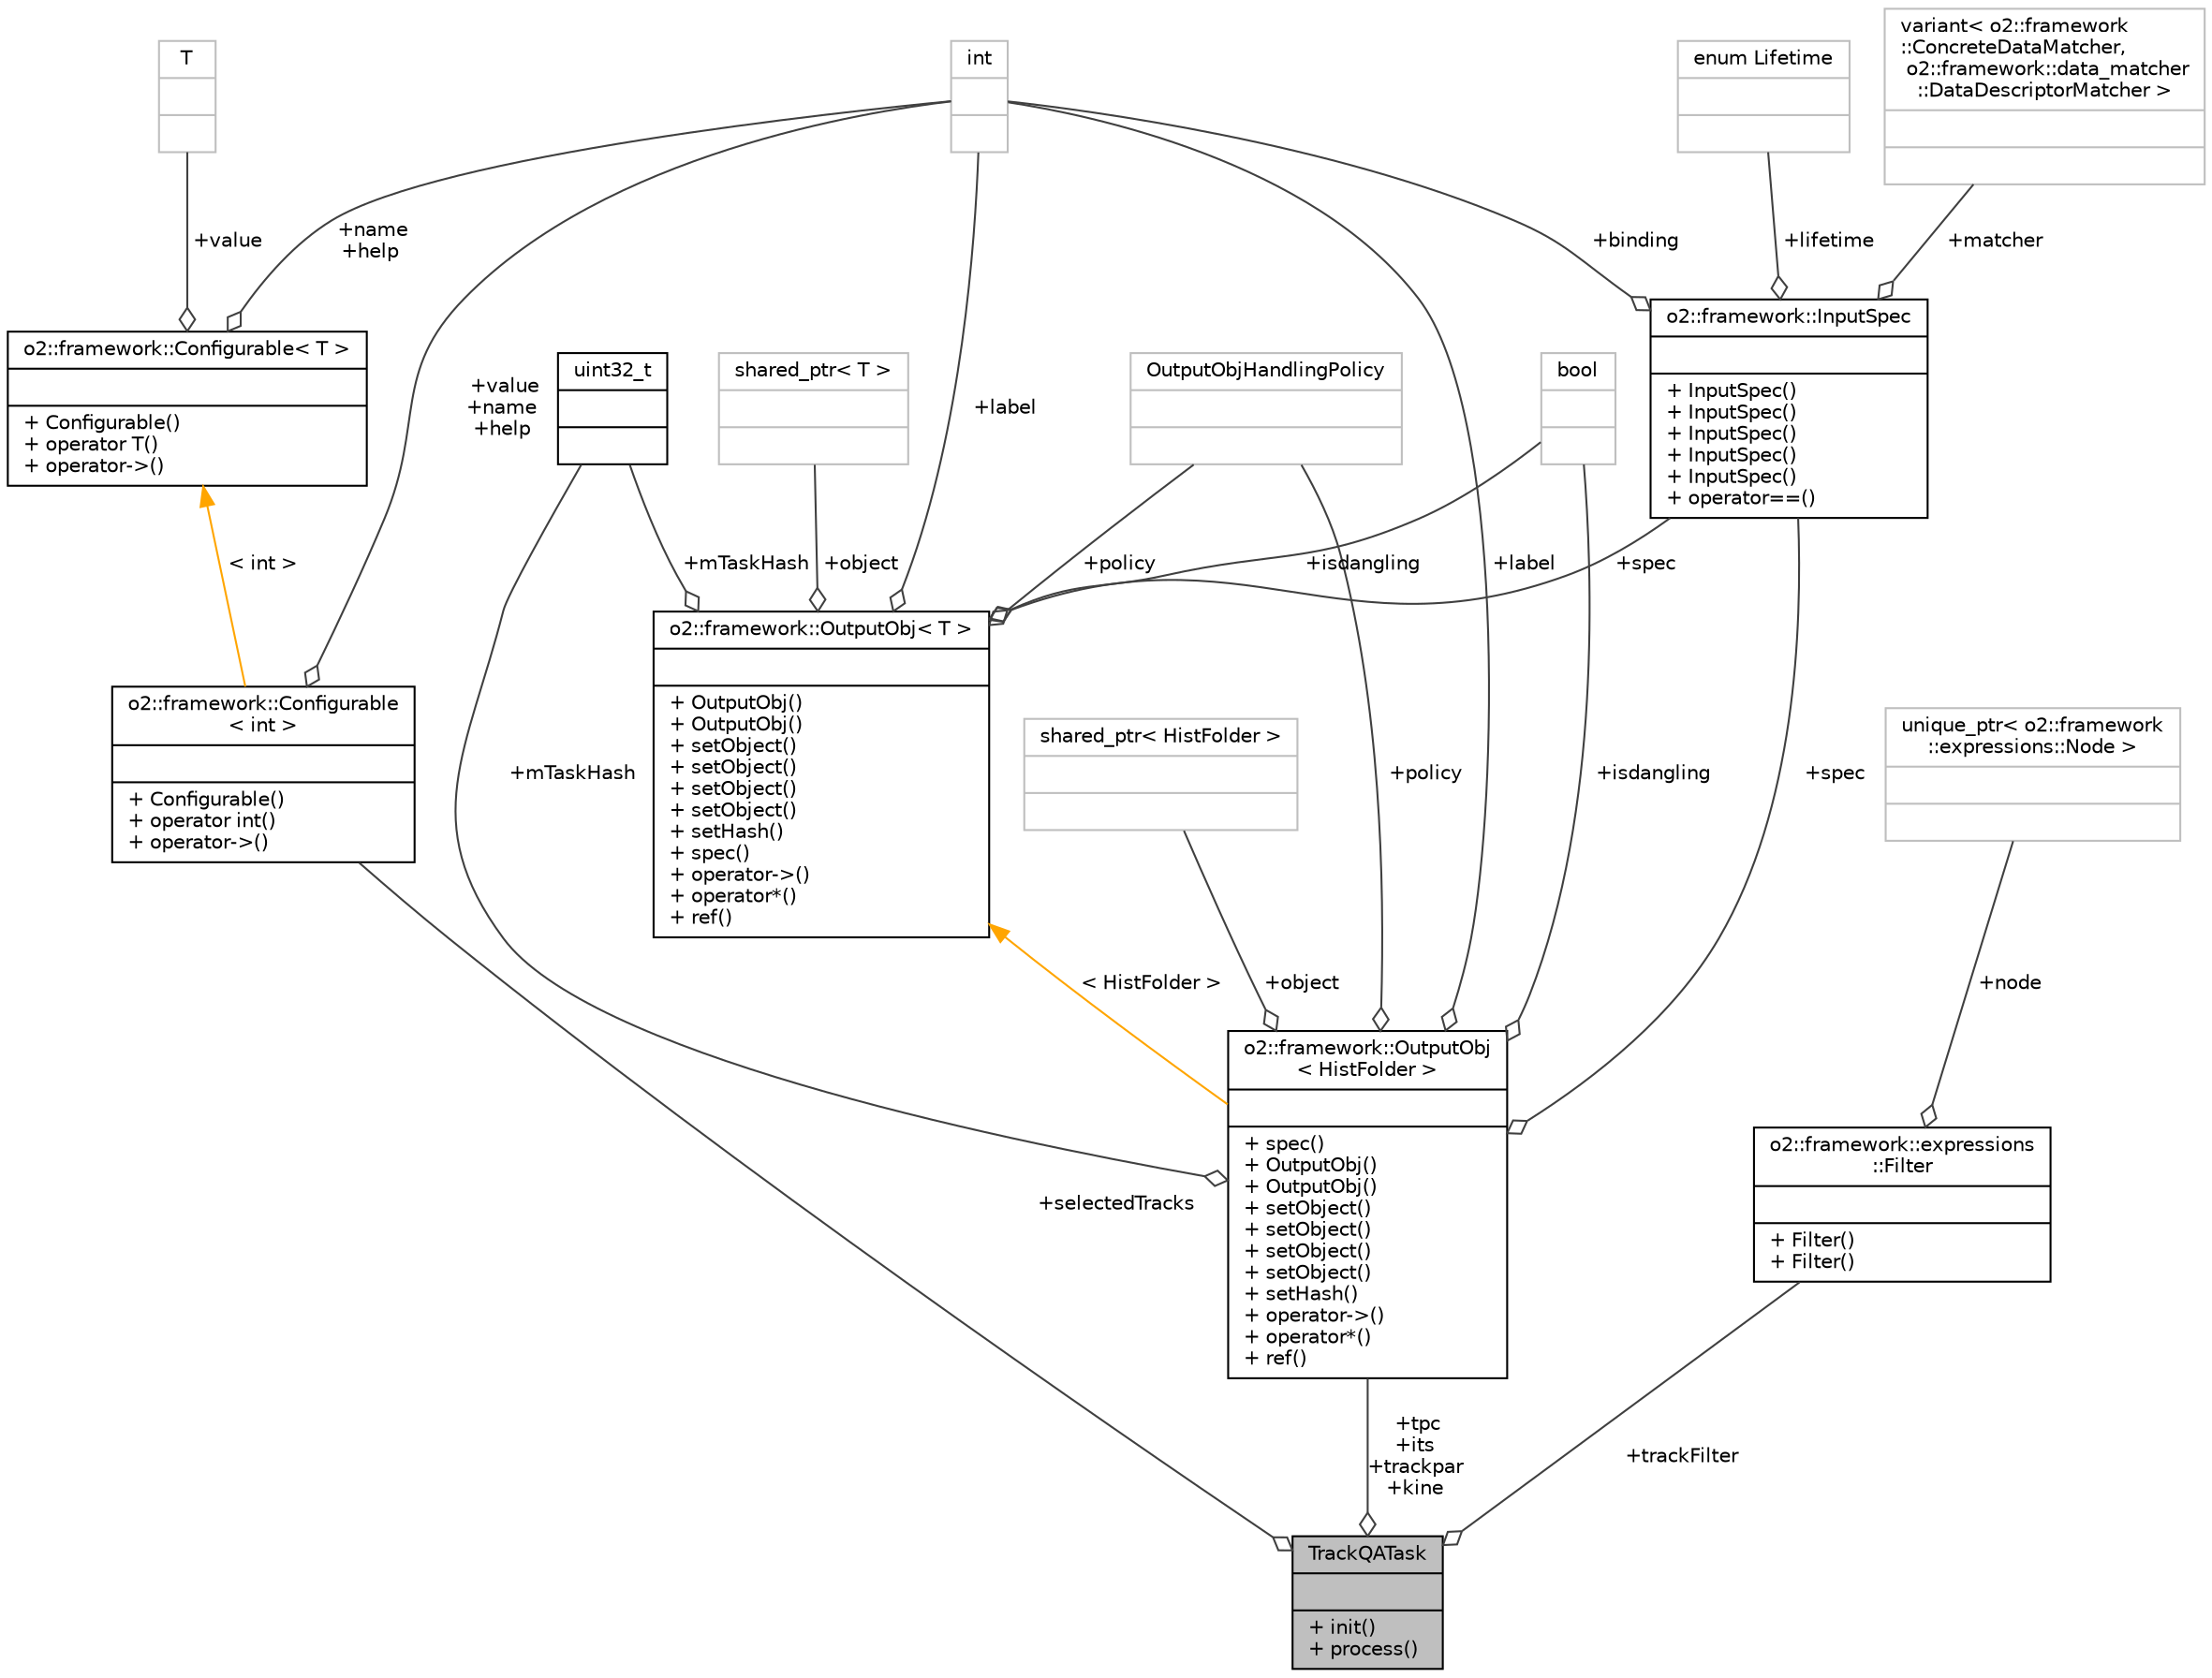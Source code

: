 digraph "TrackQATask"
{
 // INTERACTIVE_SVG=YES
  bgcolor="transparent";
  edge [fontname="Helvetica",fontsize="10",labelfontname="Helvetica",labelfontsize="10"];
  node [fontname="Helvetica",fontsize="10",shape=record];
  Node1 [label="{TrackQATask\n||+ init()\l+ process()\l}",height=0.2,width=0.4,color="black", fillcolor="grey75", style="filled", fontcolor="black"];
  Node2 -> Node1 [color="grey25",fontsize="10",style="solid",label=" +selectedTracks" ,arrowhead="odiamond",fontname="Helvetica"];
  Node2 [label="{o2::framework::Configurable\l\< int \>\n||+ Configurable()\l+ operator int()\l+ operator-\>()\l}",height=0.2,width=0.4,color="black",URL="$d8/d71/structo2_1_1framework_1_1Configurable.html"];
  Node3 -> Node2 [color="grey25",fontsize="10",style="solid",label=" +value\n+name\n+help" ,arrowhead="odiamond",fontname="Helvetica"];
  Node3 [label="{int\n||}",height=0.2,width=0.4,color="grey75"];
  Node4 -> Node2 [dir="back",color="orange",fontsize="10",style="solid",label=" \< int \>" ,fontname="Helvetica"];
  Node4 [label="{o2::framework::Configurable\< T \>\n||+ Configurable()\l+ operator T()\l+ operator-\>()\l}",height=0.2,width=0.4,color="black",URL="$d8/d71/structo2_1_1framework_1_1Configurable.html"];
  Node3 -> Node4 [color="grey25",fontsize="10",style="solid",label=" +name\n+help" ,arrowhead="odiamond",fontname="Helvetica"];
  Node5 -> Node4 [color="grey25",fontsize="10",style="solid",label=" +value" ,arrowhead="odiamond",fontname="Helvetica"];
  Node5 [label="{T\n||}",height=0.2,width=0.4,color="grey75"];
  Node6 -> Node1 [color="grey25",fontsize="10",style="solid",label=" +tpc\n+its\n+trackpar\n+kine" ,arrowhead="odiamond",fontname="Helvetica"];
  Node6 [label="{o2::framework::OutputObj\l\< HistFolder \>\n||+ spec()\l+ OutputObj()\l+ OutputObj()\l+ setObject()\l+ setObject()\l+ setObject()\l+ setObject()\l+ setHash()\l+ operator-\>()\l+ operator*()\l+ ref()\l}",height=0.2,width=0.4,color="black",URL="$d4/d79/structo2_1_1framework_1_1OutputObj.html"];
  Node7 -> Node6 [color="grey25",fontsize="10",style="solid",label=" +policy" ,arrowhead="odiamond",fontname="Helvetica"];
  Node7 [label="{OutputObjHandlingPolicy\n||}",height=0.2,width=0.4,color="grey75"];
  Node8 -> Node6 [color="grey25",fontsize="10",style="solid",label=" +object" ,arrowhead="odiamond",fontname="Helvetica"];
  Node8 [label="{shared_ptr\< HistFolder \>\n||}",height=0.2,width=0.4,color="grey75"];
  Node9 -> Node6 [color="grey25",fontsize="10",style="solid",label=" +mTaskHash" ,arrowhead="odiamond",fontname="Helvetica"];
  Node9 [label="{uint32_t\n||}",height=0.2,width=0.4,color="black",URL="$d3/d87/classuint32__t.html"];
  Node3 -> Node6 [color="grey25",fontsize="10",style="solid",label=" +label" ,arrowhead="odiamond",fontname="Helvetica"];
  Node10 -> Node6 [color="grey25",fontsize="10",style="solid",label=" +isdangling" ,arrowhead="odiamond",fontname="Helvetica"];
  Node10 [label="{bool\n||}",height=0.2,width=0.4,color="grey75"];
  Node11 -> Node6 [color="grey25",fontsize="10",style="solid",label=" +spec" ,arrowhead="odiamond",fontname="Helvetica"];
  Node11 [label="{o2::framework::InputSpec\n||+ InputSpec()\l+ InputSpec()\l+ InputSpec()\l+ InputSpec()\l+ InputSpec()\l+ operator==()\l}",height=0.2,width=0.4,color="black",URL="$da/d96/structo2_1_1framework_1_1InputSpec.html"];
  Node12 -> Node11 [color="grey25",fontsize="10",style="solid",label=" +lifetime" ,arrowhead="odiamond",fontname="Helvetica"];
  Node12 [label="{enum Lifetime\n||}",height=0.2,width=0.4,color="grey75"];
  Node13 -> Node11 [color="grey25",fontsize="10",style="solid",label=" +matcher" ,arrowhead="odiamond",fontname="Helvetica"];
  Node13 [label="{variant\< o2::framework\l::ConcreteDataMatcher,\l o2::framework::data_matcher\l::DataDescriptorMatcher \>\n||}",height=0.2,width=0.4,color="grey75"];
  Node3 -> Node11 [color="grey25",fontsize="10",style="solid",label=" +binding" ,arrowhead="odiamond",fontname="Helvetica"];
  Node14 -> Node6 [dir="back",color="orange",fontsize="10",style="solid",label=" \< HistFolder \>" ,fontname="Helvetica"];
  Node14 [label="{o2::framework::OutputObj\< T \>\n||+ OutputObj()\l+ OutputObj()\l+ setObject()\l+ setObject()\l+ setObject()\l+ setObject()\l+ setHash()\l+ spec()\l+ operator-\>()\l+ operator*()\l+ ref()\l}",height=0.2,width=0.4,color="black",URL="$d4/d79/structo2_1_1framework_1_1OutputObj.html"];
  Node7 -> Node14 [color="grey25",fontsize="10",style="solid",label=" +policy" ,arrowhead="odiamond",fontname="Helvetica"];
  Node9 -> Node14 [color="grey25",fontsize="10",style="solid",label=" +mTaskHash" ,arrowhead="odiamond",fontname="Helvetica"];
  Node3 -> Node14 [color="grey25",fontsize="10",style="solid",label=" +label" ,arrowhead="odiamond",fontname="Helvetica"];
  Node15 -> Node14 [color="grey25",fontsize="10",style="solid",label=" +object" ,arrowhead="odiamond",fontname="Helvetica"];
  Node15 [label="{shared_ptr\< T \>\n||}",height=0.2,width=0.4,color="grey75"];
  Node10 -> Node14 [color="grey25",fontsize="10",style="solid",label=" +isdangling" ,arrowhead="odiamond",fontname="Helvetica"];
  Node11 -> Node14 [color="grey25",fontsize="10",style="solid",label=" +spec" ,arrowhead="odiamond",fontname="Helvetica"];
  Node16 -> Node1 [color="grey25",fontsize="10",style="solid",label=" +trackFilter" ,arrowhead="odiamond",fontname="Helvetica"];
  Node16 [label="{o2::framework::expressions\l::Filter\n||+ Filter()\l+ Filter()\l}",height=0.2,width=0.4,color="black",URL="$d1/d9a/structo2_1_1framework_1_1expressions_1_1Filter.html",tooltip="A struct, containing the root of the expression tree. "];
  Node17 -> Node16 [color="grey25",fontsize="10",style="solid",label=" +node" ,arrowhead="odiamond",fontname="Helvetica"];
  Node17 [label="{unique_ptr\< o2::framework\l::expressions::Node \>\n||}",height=0.2,width=0.4,color="grey75"];
}
